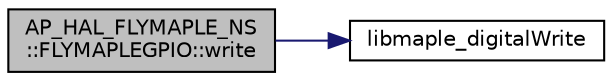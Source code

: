 digraph "AP_HAL_FLYMAPLE_NS::FLYMAPLEGPIO::write"
{
 // INTERACTIVE_SVG=YES
  edge [fontname="Helvetica",fontsize="10",labelfontname="Helvetica",labelfontsize="10"];
  node [fontname="Helvetica",fontsize="10",shape=record];
  rankdir="LR";
  Node1 [label="AP_HAL_FLYMAPLE_NS\l::FLYMAPLEGPIO::write",height=0.2,width=0.4,color="black", fillcolor="grey75", style="filled" fontcolor="black"];
  Node1 -> Node2 [color="midnightblue",fontsize="10",style="solid",fontname="Helvetica"];
  Node2 [label="libmaple_digitalWrite",height=0.2,width=0.4,color="black", fillcolor="white", style="filled",URL="$AP__HAL__FLYMAPLE_2GPIO_8cpp.html#ac4b46c3a0ee91de0fbb7065a14e2ac62"];
}
